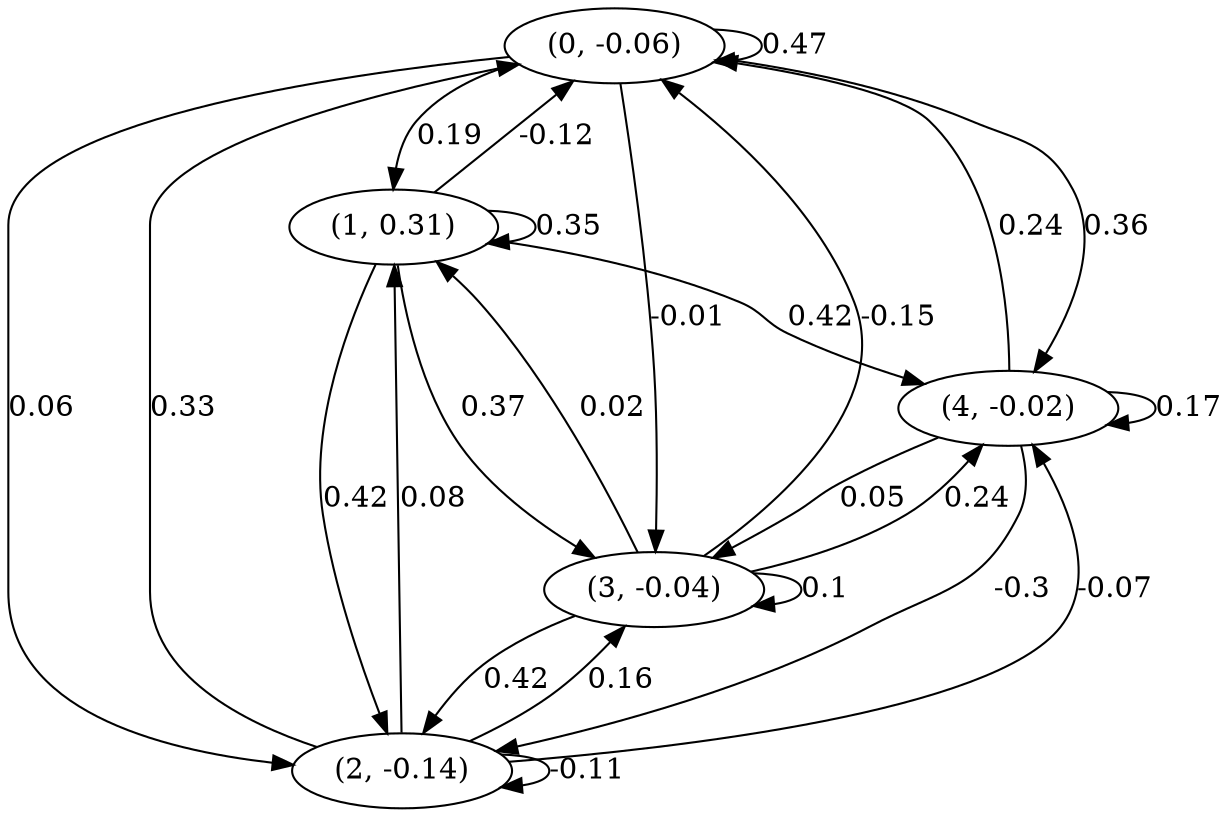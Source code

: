 digraph {
    0 [ label = "(0, -0.06)" ]
    1 [ label = "(1, 0.31)" ]
    2 [ label = "(2, -0.14)" ]
    3 [ label = "(3, -0.04)" ]
    4 [ label = "(4, -0.02)" ]
    0 -> 0 [ label = "0.47" ]
    1 -> 1 [ label = "0.35" ]
    2 -> 2 [ label = "-0.11" ]
    3 -> 3 [ label = "0.1" ]
    4 -> 4 [ label = "0.17" ]
    1 -> 0 [ label = "-0.12" ]
    2 -> 0 [ label = "0.33" ]
    3 -> 0 [ label = "-0.15" ]
    4 -> 0 [ label = "0.24" ]
    0 -> 1 [ label = "0.19" ]
    2 -> 1 [ label = "0.08" ]
    3 -> 1 [ label = "0.02" ]
    0 -> 2 [ label = "0.06" ]
    1 -> 2 [ label = "0.42" ]
    3 -> 2 [ label = "0.42" ]
    4 -> 2 [ label = "-0.3" ]
    0 -> 3 [ label = "-0.01" ]
    1 -> 3 [ label = "0.37" ]
    2 -> 3 [ label = "0.16" ]
    4 -> 3 [ label = "0.05" ]
    0 -> 4 [ label = "0.36" ]
    1 -> 4 [ label = "0.42" ]
    2 -> 4 [ label = "-0.07" ]
    3 -> 4 [ label = "0.24" ]
}

